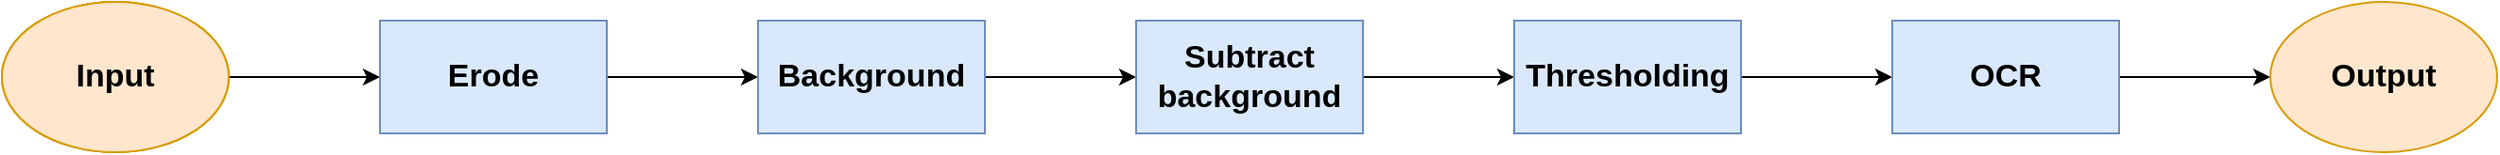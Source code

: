 <mxfile version="13.6.4" type="github">
  <diagram id="LuiurljgJeFgA09Nyw-6" name="Page-1">
    <mxGraphModel dx="1483" dy="783" grid="0" gridSize="10" guides="1" tooltips="1" connect="1" arrows="1" fold="1" page="0" pageScale="1" pageWidth="827" pageHeight="1169" math="0" shadow="0">
      <root>
        <mxCell id="0" />
        <mxCell id="1" parent="0" />
        <mxCell id="NAaXecDYCGxhxZ9nLpgk-3" value="" style="edgeStyle=orthogonalEdgeStyle;rounded=0;orthogonalLoop=1;jettySize=auto;html=1;" edge="1" parent="1" source="NAaXecDYCGxhxZ9nLpgk-1" target="NAaXecDYCGxhxZ9nLpgk-2">
          <mxGeometry relative="1" as="geometry" />
        </mxCell>
        <mxCell id="NAaXecDYCGxhxZ9nLpgk-1" value="Input" style="ellipse;whiteSpace=wrap;html=1;fillColor=#ffe6cc;strokeColor=#d79b00;" vertex="1" parent="1">
          <mxGeometry x="5" y="229" width="120" height="80" as="geometry" />
        </mxCell>
        <mxCell id="NAaXecDYCGxhxZ9nLpgk-5" value="" style="edgeStyle=orthogonalEdgeStyle;rounded=0;orthogonalLoop=1;jettySize=auto;html=1;" edge="1" parent="1" source="NAaXecDYCGxhxZ9nLpgk-2" target="NAaXecDYCGxhxZ9nLpgk-4">
          <mxGeometry relative="1" as="geometry" />
        </mxCell>
        <mxCell id="NAaXecDYCGxhxZ9nLpgk-2" value="Erode" style="whiteSpace=wrap;html=1;fillColor=#dae8fc;strokeColor=#6c8ebf;" vertex="1" parent="1">
          <mxGeometry x="205" y="239" width="120" height="60" as="geometry" />
        </mxCell>
        <mxCell id="NAaXecDYCGxhxZ9nLpgk-7" value="" style="edgeStyle=orthogonalEdgeStyle;rounded=0;orthogonalLoop=1;jettySize=auto;html=1;" edge="1" parent="1" source="NAaXecDYCGxhxZ9nLpgk-4" target="NAaXecDYCGxhxZ9nLpgk-6">
          <mxGeometry relative="1" as="geometry" />
        </mxCell>
        <mxCell id="NAaXecDYCGxhxZ9nLpgk-4" value="Background" style="whiteSpace=wrap;html=1;fillColor=#dae8fc;strokeColor=#6c8ebf;" vertex="1" parent="1">
          <mxGeometry x="405" y="239" width="120" height="60" as="geometry" />
        </mxCell>
        <mxCell id="NAaXecDYCGxhxZ9nLpgk-9" value="" style="edgeStyle=orthogonalEdgeStyle;rounded=0;orthogonalLoop=1;jettySize=auto;html=1;" edge="1" parent="1" source="NAaXecDYCGxhxZ9nLpgk-6" target="NAaXecDYCGxhxZ9nLpgk-8">
          <mxGeometry relative="1" as="geometry" />
        </mxCell>
        <mxCell id="NAaXecDYCGxhxZ9nLpgk-6" value="Subtract background" style="whiteSpace=wrap;html=1;fillColor=#dae8fc;strokeColor=#6c8ebf;fontStyle=1;fontSize=17;" vertex="1" parent="1">
          <mxGeometry x="605" y="239" width="120" height="60" as="geometry" />
        </mxCell>
        <mxCell id="NAaXecDYCGxhxZ9nLpgk-11" value="" style="edgeStyle=orthogonalEdgeStyle;rounded=0;orthogonalLoop=1;jettySize=auto;html=1;" edge="1" parent="1" source="NAaXecDYCGxhxZ9nLpgk-8" target="NAaXecDYCGxhxZ9nLpgk-10">
          <mxGeometry relative="1" as="geometry" />
        </mxCell>
        <mxCell id="NAaXecDYCGxhxZ9nLpgk-8" value="Thresholding" style="whiteSpace=wrap;html=1;fillColor=#dae8fc;strokeColor=#6c8ebf;fontStyle=1;fontSize=17;" vertex="1" parent="1">
          <mxGeometry x="805" y="239" width="120" height="60" as="geometry" />
        </mxCell>
        <mxCell id="NAaXecDYCGxhxZ9nLpgk-13" value="" style="edgeStyle=orthogonalEdgeStyle;rounded=0;orthogonalLoop=1;jettySize=auto;html=1;" edge="1" parent="1" source="NAaXecDYCGxhxZ9nLpgk-10" target="NAaXecDYCGxhxZ9nLpgk-12">
          <mxGeometry relative="1" as="geometry" />
        </mxCell>
        <mxCell id="NAaXecDYCGxhxZ9nLpgk-10" value="OCR" style="whiteSpace=wrap;html=1;fillColor=#dae8fc;strokeColor=#6c8ebf;fontStyle=1;fontSize=17;" vertex="1" parent="1">
          <mxGeometry x="1005" y="239" width="120" height="60" as="geometry" />
        </mxCell>
        <mxCell id="NAaXecDYCGxhxZ9nLpgk-12" value="Output" style="ellipse;whiteSpace=wrap;html=1;fillColor=#ffe6cc;strokeColor=#d79b00;fontStyle=1;fontSize=17;" vertex="1" parent="1">
          <mxGeometry x="1205" y="229" width="120" height="80" as="geometry" />
        </mxCell>
        <mxCell id="NAaXecDYCGxhxZ9nLpgk-14" value="Input" style="ellipse;whiteSpace=wrap;html=1;fillColor=#ffe6cc;strokeColor=#d79b00;" vertex="1" parent="1">
          <mxGeometry x="5" y="229" width="120" height="80" as="geometry" />
        </mxCell>
        <mxCell id="NAaXecDYCGxhxZ9nLpgk-15" value="Erode" style="whiteSpace=wrap;html=1;fillColor=#dae8fc;strokeColor=#6c8ebf;" vertex="1" parent="1">
          <mxGeometry x="205" y="239" width="120" height="60" as="geometry" />
        </mxCell>
        <mxCell id="NAaXecDYCGxhxZ9nLpgk-16" value="Input" style="ellipse;whiteSpace=wrap;html=1;fillColor=#ffe6cc;strokeColor=#d79b00;fontStyle=1;fontSize=17;" vertex="1" parent="1">
          <mxGeometry x="5" y="229" width="120" height="80" as="geometry" />
        </mxCell>
        <mxCell id="NAaXecDYCGxhxZ9nLpgk-17" value="Erode" style="whiteSpace=wrap;html=1;fillColor=#dae8fc;strokeColor=#6c8ebf;fontStyle=1;fontSize=17;" vertex="1" parent="1">
          <mxGeometry x="205" y="239" width="120" height="60" as="geometry" />
        </mxCell>
        <mxCell id="NAaXecDYCGxhxZ9nLpgk-18" value="Background" style="whiteSpace=wrap;html=1;fillColor=#dae8fc;strokeColor=#6c8ebf;fontStyle=1;fontSize=17;" vertex="1" parent="1">
          <mxGeometry x="405" y="239" width="120" height="60" as="geometry" />
        </mxCell>
      </root>
    </mxGraphModel>
  </diagram>
</mxfile>
